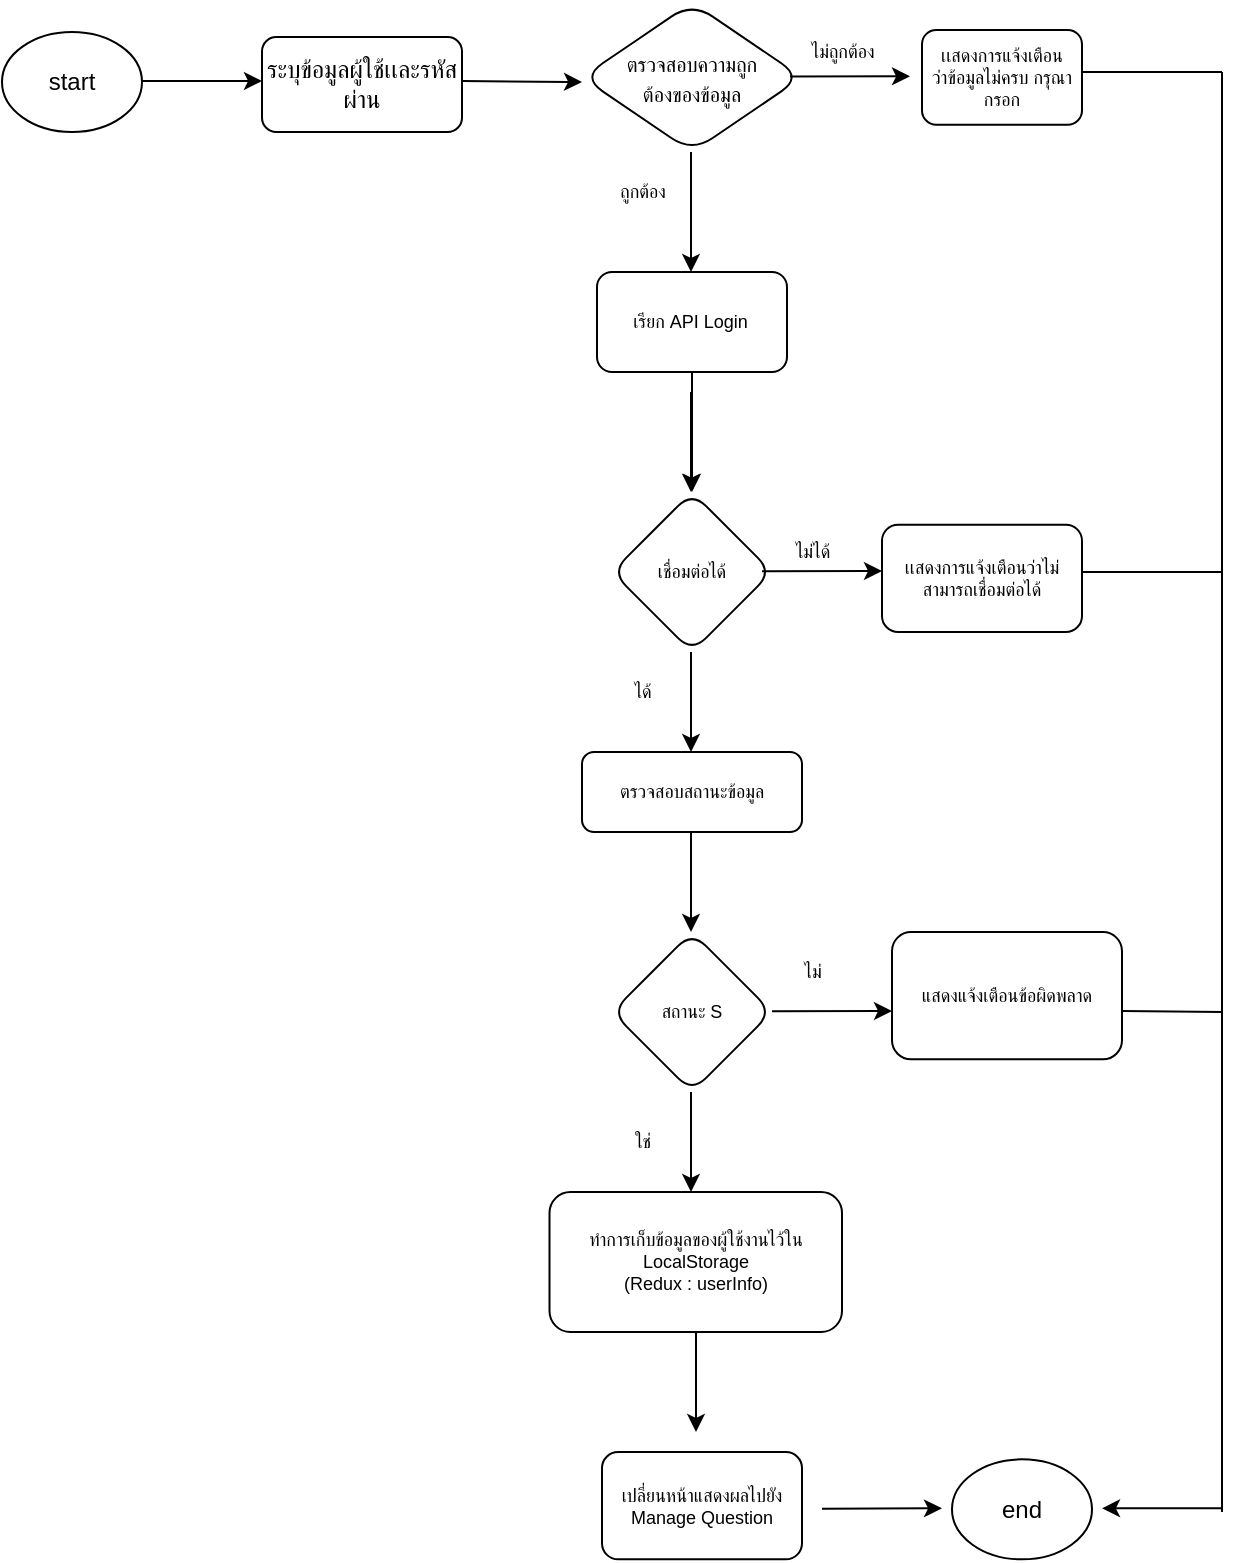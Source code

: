 <mxfile version="20.0.3" type="github">
  <diagram id="DSTkbIyWqdi_vbWw9z5b" name="Page-1">
    <mxGraphModel dx="1080" dy="571" grid="1" gridSize="10" guides="1" tooltips="1" connect="1" arrows="1" fold="1" page="1" pageScale="1" pageWidth="827" pageHeight="1169" math="0" shadow="0">
      <root>
        <mxCell id="0" />
        <mxCell id="1" parent="0" />
        <mxCell id="qMEl2NT1AJ3Zlcp4LX8--1" value="start" style="ellipse;whiteSpace=wrap;html=1;" parent="1" vertex="1">
          <mxGeometry x="20" y="20" width="70" height="50" as="geometry" />
        </mxCell>
        <mxCell id="qMEl2NT1AJ3Zlcp4LX8--2" value="ระบุข้อมูลผู้ใช้เเละรหัสผ่าน" style="rounded=1;whiteSpace=wrap;html=1;" parent="1" vertex="1">
          <mxGeometry x="150" y="22.5" width="100" height="47.5" as="geometry" />
        </mxCell>
        <mxCell id="qMEl2NT1AJ3Zlcp4LX8--3" value="" style="endArrow=classic;html=1;rounded=0;" parent="1" edge="1">
          <mxGeometry width="50" height="50" relative="1" as="geometry">
            <mxPoint x="90" y="44.5" as="sourcePoint" />
            <mxPoint x="150" y="44.5" as="targetPoint" />
          </mxGeometry>
        </mxCell>
        <mxCell id="qMEl2NT1AJ3Zlcp4LX8--4" value="" style="endArrow=classic;html=1;rounded=0;" parent="1" edge="1">
          <mxGeometry width="50" height="50" relative="1" as="geometry">
            <mxPoint x="250" y="44.5" as="sourcePoint" />
            <mxPoint x="310" y="45" as="targetPoint" />
          </mxGeometry>
        </mxCell>
        <mxCell id="qMEl2NT1AJ3Zlcp4LX8--5" value="&lt;font size=&quot;1&quot;&gt;ตรวจสอบความถูก&lt;br&gt;ต้องของข้อมูล&lt;/font&gt;" style="rhombus;whiteSpace=wrap;html=1;rounded=1;arcSize=25;" parent="1" vertex="1">
          <mxGeometry x="310" y="5.31" width="110" height="74.69" as="geometry" />
        </mxCell>
        <mxCell id="qMEl2NT1AJ3Zlcp4LX8--6" value="" style="endArrow=classic;html=1;rounded=0;fontSize=9;" parent="1" edge="1">
          <mxGeometry width="50" height="50" relative="1" as="geometry">
            <mxPoint x="414" y="42.3" as="sourcePoint" />
            <mxPoint x="474" y="42.15" as="targetPoint" />
          </mxGeometry>
        </mxCell>
        <mxCell id="qMEl2NT1AJ3Zlcp4LX8--8" value="ไม่ถูกต้อง" style="text;html=1;align=center;verticalAlign=middle;resizable=0;points=[];autosize=1;strokeColor=none;fillColor=none;fontSize=9;" parent="1" vertex="1">
          <mxGeometry x="410" y="20" width="60" height="20" as="geometry" />
        </mxCell>
        <mxCell id="qMEl2NT1AJ3Zlcp4LX8--9" value="เเสดงการแจ้งเตือน&lt;br&gt;ว่าข้อมูลไม่ครบ กรุณากรอก" style="rounded=1;whiteSpace=wrap;html=1;fontSize=9;" parent="1" vertex="1">
          <mxGeometry x="480" y="18.98" width="80" height="47.35" as="geometry" />
        </mxCell>
        <mxCell id="qMEl2NT1AJ3Zlcp4LX8--10" value="" style="endArrow=classic;html=1;rounded=0;fontSize=9;" parent="1" edge="1">
          <mxGeometry width="50" height="50" relative="1" as="geometry">
            <mxPoint x="364.5" y="80" as="sourcePoint" />
            <mxPoint x="364.5" y="140" as="targetPoint" />
          </mxGeometry>
        </mxCell>
        <mxCell id="qMEl2NT1AJ3Zlcp4LX8--11" value="ถูกต้อง" style="text;html=1;align=center;verticalAlign=middle;resizable=0;points=[];autosize=1;strokeColor=none;fillColor=none;fontSize=9;" parent="1" vertex="1">
          <mxGeometry x="315" y="90" width="50" height="20" as="geometry" />
        </mxCell>
        <mxCell id="qMEl2NT1AJ3Zlcp4LX8--20" value="" style="edgeStyle=orthogonalEdgeStyle;rounded=0;orthogonalLoop=1;jettySize=auto;html=1;fontSize=9;" parent="1" source="qMEl2NT1AJ3Zlcp4LX8--12" target="qMEl2NT1AJ3Zlcp4LX8--13" edge="1">
          <mxGeometry relative="1" as="geometry" />
        </mxCell>
        <mxCell id="qMEl2NT1AJ3Zlcp4LX8--12" value="เรียก API Login&amp;nbsp;" style="whiteSpace=wrap;html=1;rounded=1;fontSize=9;" parent="1" vertex="1">
          <mxGeometry x="317.5" y="140" width="95" height="50" as="geometry" />
        </mxCell>
        <mxCell id="qMEl2NT1AJ3Zlcp4LX8--15" value="" style="endArrow=classic;html=1;rounded=0;fontSize=9;" parent="1" edge="1">
          <mxGeometry width="50" height="50" relative="1" as="geometry">
            <mxPoint x="364.5" y="200" as="sourcePoint" />
            <mxPoint x="364.5" y="250" as="targetPoint" />
          </mxGeometry>
        </mxCell>
        <mxCell id="qMEl2NT1AJ3Zlcp4LX8--21" value="" style="endArrow=classic;html=1;rounded=0;fontSize=9;" parent="1" edge="1">
          <mxGeometry width="50" height="50" relative="1" as="geometry">
            <mxPoint x="364.5" y="330" as="sourcePoint" />
            <mxPoint x="364.5" y="380" as="targetPoint" />
          </mxGeometry>
        </mxCell>
        <mxCell id="qMEl2NT1AJ3Zlcp4LX8--24" value="ตรวจสอบสถานะข้อมูล" style="whiteSpace=wrap;html=1;rounded=1;fontSize=9;" parent="1" vertex="1">
          <mxGeometry x="310" y="380" width="110" height="40" as="geometry" />
        </mxCell>
        <mxCell id="qMEl2NT1AJ3Zlcp4LX8--30" value="" style="group" parent="1" vertex="1" connectable="0">
          <mxGeometry x="325" y="250" width="235" height="110" as="geometry" />
        </mxCell>
        <mxCell id="qMEl2NT1AJ3Zlcp4LX8--13" value="เชื่อมต่อได้" style="rhombus;whiteSpace=wrap;html=1;rounded=1;fontSize=9;" parent="qMEl2NT1AJ3Zlcp4LX8--30" vertex="1">
          <mxGeometry width="80" height="80" as="geometry" />
        </mxCell>
        <mxCell id="qMEl2NT1AJ3Zlcp4LX8--17" value="" style="endArrow=classic;html=1;rounded=0;fontSize=9;" parent="qMEl2NT1AJ3Zlcp4LX8--30" edge="1">
          <mxGeometry width="50" height="50" relative="1" as="geometry">
            <mxPoint x="75" y="39.65" as="sourcePoint" />
            <mxPoint x="135" y="39.5" as="targetPoint" />
          </mxGeometry>
        </mxCell>
        <mxCell id="qMEl2NT1AJ3Zlcp4LX8--18" value="ไม่ได้" style="text;html=1;align=center;verticalAlign=middle;resizable=0;points=[];autosize=1;strokeColor=none;fillColor=none;fontSize=9;" parent="qMEl2NT1AJ3Zlcp4LX8--30" vertex="1">
          <mxGeometry x="80" y="20" width="40" height="20" as="geometry" />
        </mxCell>
        <mxCell id="qMEl2NT1AJ3Zlcp4LX8--19" value="เเสดงการแจ้งเตือนว่าไม่สามารถเชื่อมต่อได้" style="rounded=1;whiteSpace=wrap;html=1;fontSize=9;" parent="qMEl2NT1AJ3Zlcp4LX8--30" vertex="1">
          <mxGeometry x="135" y="16.33" width="100" height="53.67" as="geometry" />
        </mxCell>
        <mxCell id="qMEl2NT1AJ3Zlcp4LX8--23" value="ได้" style="text;html=1;align=center;verticalAlign=middle;resizable=0;points=[];autosize=1;strokeColor=none;fillColor=none;fontSize=9;" parent="qMEl2NT1AJ3Zlcp4LX8--30" vertex="1">
          <mxGeometry y="90" width="30" height="20" as="geometry" />
        </mxCell>
        <mxCell id="qMEl2NT1AJ3Zlcp4LX8--31" value="สถานะ S" style="rhombus;whiteSpace=wrap;html=1;rounded=1;fontSize=9;" parent="1" vertex="1">
          <mxGeometry x="325" y="470" width="80" height="80" as="geometry" />
        </mxCell>
        <mxCell id="qMEl2NT1AJ3Zlcp4LX8--32" value="" style="endArrow=classic;html=1;rounded=0;fontSize=9;" parent="1" edge="1">
          <mxGeometry width="50" height="50" relative="1" as="geometry">
            <mxPoint x="405" y="509.65" as="sourcePoint" />
            <mxPoint x="465" y="509.5" as="targetPoint" />
          </mxGeometry>
        </mxCell>
        <mxCell id="qMEl2NT1AJ3Zlcp4LX8--33" value="ไม่" style="text;html=1;align=center;verticalAlign=middle;resizable=0;points=[];autosize=1;strokeColor=none;fillColor=none;fontSize=9;" parent="1" vertex="1">
          <mxGeometry x="410" y="480" width="30" height="20" as="geometry" />
        </mxCell>
        <mxCell id="qMEl2NT1AJ3Zlcp4LX8--34" value="แสดงแจ้งเตือนข้อผิดพลาด" style="rounded=1;whiteSpace=wrap;html=1;fontSize=9;" parent="1" vertex="1">
          <mxGeometry x="465" y="470" width="115" height="63.67" as="geometry" />
        </mxCell>
        <mxCell id="qMEl2NT1AJ3Zlcp4LX8--35" value="ใช่" style="text;html=1;align=center;verticalAlign=middle;resizable=0;points=[];autosize=1;strokeColor=none;fillColor=none;fontSize=9;" parent="1" vertex="1">
          <mxGeometry x="325" y="565" width="30" height="20" as="geometry" />
        </mxCell>
        <mxCell id="qMEl2NT1AJ3Zlcp4LX8--36" value="" style="endArrow=classic;html=1;rounded=0;fontSize=9;" parent="1" edge="1">
          <mxGeometry width="50" height="50" relative="1" as="geometry">
            <mxPoint x="364.5" y="420" as="sourcePoint" />
            <mxPoint x="364.5" y="470" as="targetPoint" />
          </mxGeometry>
        </mxCell>
        <mxCell id="qMEl2NT1AJ3Zlcp4LX8--39" value="" style="endArrow=classic;html=1;rounded=0;fontSize=9;" parent="1" edge="1">
          <mxGeometry width="50" height="50" relative="1" as="geometry">
            <mxPoint x="364.5" y="550" as="sourcePoint" />
            <mxPoint x="364.5" y="600" as="targetPoint" />
          </mxGeometry>
        </mxCell>
        <mxCell id="qMEl2NT1AJ3Zlcp4LX8--40" value="ทำการเก็บข้อมูลของผู้ใช้งานไว้ใน LocalStorage&lt;br&gt;(Redux : userInfo)" style="rounded=1;whiteSpace=wrap;html=1;fontSize=9;" parent="1" vertex="1">
          <mxGeometry x="293.75" y="600" width="146.25" height="70" as="geometry" />
        </mxCell>
        <mxCell id="qMEl2NT1AJ3Zlcp4LX8--42" value="" style="endArrow=classic;html=1;rounded=0;fontSize=9;" parent="1" edge="1">
          <mxGeometry width="50" height="50" relative="1" as="geometry">
            <mxPoint x="367" y="670" as="sourcePoint" />
            <mxPoint x="367" y="720" as="targetPoint" />
          </mxGeometry>
        </mxCell>
        <mxCell id="qMEl2NT1AJ3Zlcp4LX8--43" value="เปลี่ยนหน้าแสดงผลไปยัง Manage Question" style="rounded=1;whiteSpace=wrap;html=1;fontSize=9;" parent="1" vertex="1">
          <mxGeometry x="320" y="730" width="100" height="53.67" as="geometry" />
        </mxCell>
        <mxCell id="qMEl2NT1AJ3Zlcp4LX8--44" value="end" style="ellipse;whiteSpace=wrap;html=1;" parent="1" vertex="1">
          <mxGeometry x="495" y="733.67" width="70" height="50" as="geometry" />
        </mxCell>
        <mxCell id="qMEl2NT1AJ3Zlcp4LX8--46" value="" style="endArrow=classic;html=1;rounded=0;fontSize=9;" parent="1" edge="1">
          <mxGeometry width="50" height="50" relative="1" as="geometry">
            <mxPoint x="430" y="758.32" as="sourcePoint" />
            <mxPoint x="490" y="758.17" as="targetPoint" />
          </mxGeometry>
        </mxCell>
        <mxCell id="_KibSeznBIxETp0GOWQl-2" value="" style="endArrow=none;html=1;rounded=0;" edge="1" parent="1">
          <mxGeometry width="50" height="50" relative="1" as="geometry">
            <mxPoint x="560" y="40" as="sourcePoint" />
            <mxPoint x="630" y="40" as="targetPoint" />
          </mxGeometry>
        </mxCell>
        <mxCell id="_KibSeznBIxETp0GOWQl-3" value="" style="endArrow=none;html=1;rounded=0;" edge="1" parent="1">
          <mxGeometry width="50" height="50" relative="1" as="geometry">
            <mxPoint x="560" y="290" as="sourcePoint" />
            <mxPoint x="630" y="290" as="targetPoint" />
          </mxGeometry>
        </mxCell>
        <mxCell id="_KibSeznBIxETp0GOWQl-4" value="" style="endArrow=none;html=1;rounded=0;" edge="1" parent="1">
          <mxGeometry width="50" height="50" relative="1" as="geometry">
            <mxPoint x="580" y="509.5" as="sourcePoint" />
            <mxPoint x="630" y="510" as="targetPoint" />
          </mxGeometry>
        </mxCell>
        <mxCell id="_KibSeznBIxETp0GOWQl-5" value="" style="endArrow=none;html=1;rounded=0;" edge="1" parent="1">
          <mxGeometry width="50" height="50" relative="1" as="geometry">
            <mxPoint x="630" y="760" as="sourcePoint" />
            <mxPoint x="630" y="40" as="targetPoint" />
          </mxGeometry>
        </mxCell>
        <mxCell id="_KibSeznBIxETp0GOWQl-10" value="" style="endArrow=classic;html=1;rounded=0;" edge="1" parent="1">
          <mxGeometry width="50" height="50" relative="1" as="geometry">
            <mxPoint x="630" y="758.17" as="sourcePoint" />
            <mxPoint x="570" y="758.17" as="targetPoint" />
          </mxGeometry>
        </mxCell>
      </root>
    </mxGraphModel>
  </diagram>
</mxfile>
